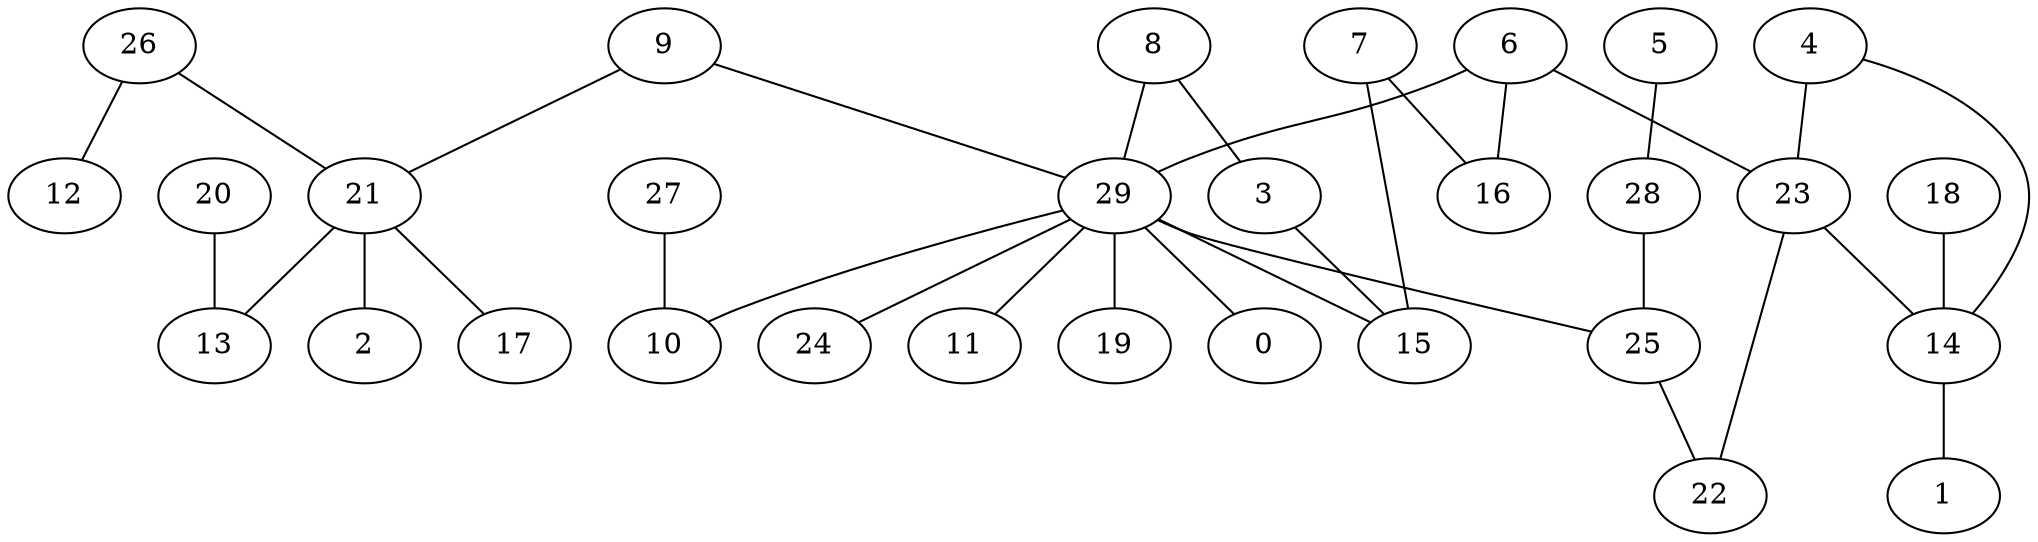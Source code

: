 digraph GG_graph {

subgraph G_graph {
edge [color = black]
"26" -> "12" [dir = none]
"26" -> "21" [dir = none]
"14" -> "1" [dir = none]
"23" -> "22" [dir = none]
"23" -> "14" [dir = none]
"21" -> "13" [dir = none]
"21" -> "2" [dir = none]
"21" -> "17" [dir = none]
"20" -> "13" [dir = none]
"6" -> "23" [dir = none]
"6" -> "16" [dir = none]
"6" -> "29" [dir = none]
"8" -> "3" [dir = none]
"8" -> "29" [dir = none]
"27" -> "10" [dir = none]
"9" -> "21" [dir = none]
"9" -> "29" [dir = none]
"29" -> "24" [dir = none]
"29" -> "11" [dir = none]
"29" -> "19" [dir = none]
"29" -> "10" [dir = none]
"29" -> "0" [dir = none]
"29" -> "25" [dir = none]
"28" -> "25" [dir = none]
"7" -> "15" [dir = none]
"7" -> "16" [dir = none]
"5" -> "28" [dir = none]
"18" -> "14" [dir = none]
"4" -> "14" [dir = none]
"25" -> "22" [dir = none]
"29" -> "15" [dir = none]
"4" -> "23" [dir = none]
"3" -> "15" [dir = none]
}

}
